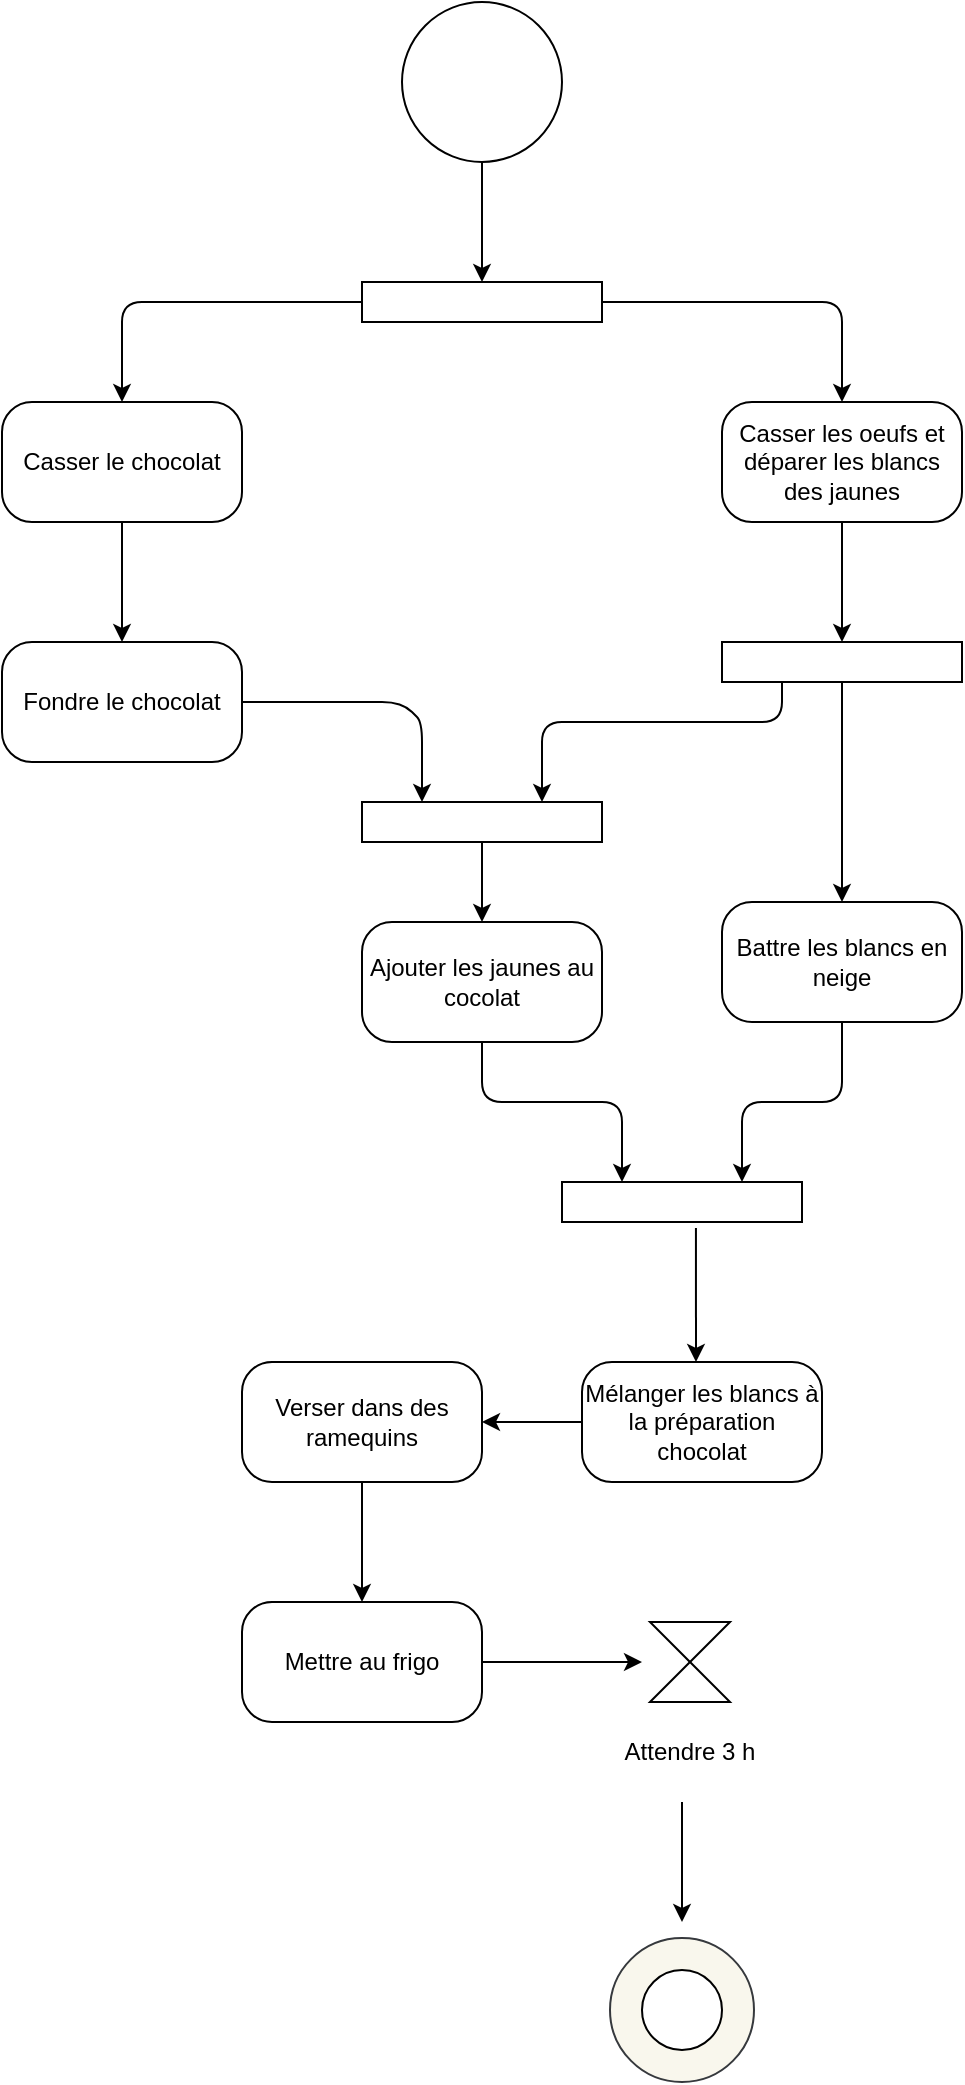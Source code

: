 <mxfile>
    <diagram id="stD2zKisQYCZOSWA65sP" name="Page-1">
        <mxGraphModel dx="725" dy="1327" grid="1" gridSize="10" guides="1" tooltips="1" connect="1" arrows="1" fold="1" page="1" pageScale="1" pageWidth="827" pageHeight="1169" math="0" shadow="0">
            <root>
                <mxCell id="0"/>
                <mxCell id="1" parent="0"/>
                <mxCell id="2" value="" style="ellipse;whiteSpace=wrap;html=1;aspect=fixed;" vertex="1" parent="1">
                    <mxGeometry x="280" y="40" width="80" height="80" as="geometry"/>
                </mxCell>
                <mxCell id="3" value="" style="rounded=0;whiteSpace=wrap;html=1;" vertex="1" parent="1">
                    <mxGeometry x="260" y="180" width="120" height="20" as="geometry"/>
                </mxCell>
                <mxCell id="4" value="" style="endArrow=classic;html=1;entryX=0.5;entryY=0;entryDx=0;entryDy=0;exitX=0.5;exitY=1;exitDx=0;exitDy=0;" edge="1" parent="1" source="2" target="3">
                    <mxGeometry width="50" height="50" relative="1" as="geometry">
                        <mxPoint x="290" y="600" as="sourcePoint"/>
                        <mxPoint x="340" y="550" as="targetPoint"/>
                    </mxGeometry>
                </mxCell>
                <mxCell id="5" value="Casser le chocolat" style="rounded=1;whiteSpace=wrap;html=1;arcSize=25;" vertex="1" parent="1">
                    <mxGeometry x="80" y="240" width="120" height="60" as="geometry"/>
                </mxCell>
                <mxCell id="6" value="Casser les oeufs et déparer les blancs des jaunes" style="rounded=1;whiteSpace=wrap;html=1;arcSize=25;" vertex="1" parent="1">
                    <mxGeometry x="440" y="240" width="120" height="60" as="geometry"/>
                </mxCell>
                <mxCell id="7" value="" style="endArrow=classic;html=1;entryX=0.5;entryY=0;entryDx=0;entryDy=0;exitX=0;exitY=0.5;exitDx=0;exitDy=0;" edge="1" parent="1" source="3" target="5">
                    <mxGeometry width="50" height="50" relative="1" as="geometry">
                        <mxPoint x="290" y="600" as="sourcePoint"/>
                        <mxPoint x="340" y="550" as="targetPoint"/>
                        <Array as="points">
                            <mxPoint x="140" y="190"/>
                            <mxPoint x="140" y="220"/>
                        </Array>
                    </mxGeometry>
                </mxCell>
                <mxCell id="8" value="" style="endArrow=classic;html=1;entryX=0.5;entryY=0;entryDx=0;entryDy=0;exitX=1;exitY=0.5;exitDx=0;exitDy=0;" edge="1" parent="1" source="3" target="6">
                    <mxGeometry width="50" height="50" relative="1" as="geometry">
                        <mxPoint x="320" y="200" as="sourcePoint"/>
                        <mxPoint x="150" y="250" as="targetPoint"/>
                        <Array as="points">
                            <mxPoint x="500" y="190"/>
                            <mxPoint x="500" y="220"/>
                        </Array>
                    </mxGeometry>
                </mxCell>
                <mxCell id="9" value="Fondre le chocolat" style="rounded=1;whiteSpace=wrap;html=1;arcSize=25;" vertex="1" parent="1">
                    <mxGeometry x="80" y="360" width="120" height="60" as="geometry"/>
                </mxCell>
                <mxCell id="10" value="" style="endArrow=classic;html=1;exitX=0.5;exitY=1;exitDx=0;exitDy=0;" edge="1" parent="1" source="5" target="9">
                    <mxGeometry width="50" height="50" relative="1" as="geometry">
                        <mxPoint x="290" y="600" as="sourcePoint"/>
                        <mxPoint x="340" y="550" as="targetPoint"/>
                    </mxGeometry>
                </mxCell>
                <mxCell id="11" value="" style="endArrow=classic;html=1;exitX=0.5;exitY=1;exitDx=0;exitDy=0;" edge="1" parent="1" source="6">
                    <mxGeometry width="50" height="50" relative="1" as="geometry">
                        <mxPoint x="290" y="580" as="sourcePoint"/>
                        <mxPoint x="500" y="360" as="targetPoint"/>
                    </mxGeometry>
                </mxCell>
                <mxCell id="12" value="" style="rounded=0;whiteSpace=wrap;html=1;" vertex="1" parent="1">
                    <mxGeometry x="440" y="360" width="120" height="20" as="geometry"/>
                </mxCell>
                <mxCell id="13" value="" style="endArrow=classic;html=1;exitX=0.25;exitY=1;exitDx=0;exitDy=0;entryX=0.75;entryY=0;entryDx=0;entryDy=0;" edge="1" parent="1" source="12" target="14">
                    <mxGeometry width="50" height="50" relative="1" as="geometry">
                        <mxPoint x="290" y="580" as="sourcePoint"/>
                        <mxPoint x="340" y="530" as="targetPoint"/>
                        <Array as="points">
                            <mxPoint x="470" y="400"/>
                            <mxPoint x="350" y="400"/>
                        </Array>
                    </mxGeometry>
                </mxCell>
                <mxCell id="14" value="" style="rounded=0;whiteSpace=wrap;html=1;" vertex="1" parent="1">
                    <mxGeometry x="260" y="440" width="120" height="20" as="geometry"/>
                </mxCell>
                <mxCell id="15" value="" style="endArrow=classic;html=1;exitX=1;exitY=0.5;exitDx=0;exitDy=0;entryX=0.25;entryY=0;entryDx=0;entryDy=0;" edge="1" parent="1" source="9" target="14">
                    <mxGeometry width="50" height="50" relative="1" as="geometry">
                        <mxPoint x="480" y="390" as="sourcePoint"/>
                        <mxPoint x="360" y="450" as="targetPoint"/>
                        <Array as="points">
                            <mxPoint x="280" y="390"/>
                            <mxPoint x="290" y="400"/>
                        </Array>
                    </mxGeometry>
                </mxCell>
                <mxCell id="16" value="Battre les blancs en neige" style="rounded=1;whiteSpace=wrap;html=1;arcSize=25;" vertex="1" parent="1">
                    <mxGeometry x="440" y="490" width="120" height="60" as="geometry"/>
                </mxCell>
                <mxCell id="17" value="" style="endArrow=classic;html=1;entryX=0.5;entryY=0;entryDx=0;entryDy=0;exitX=0.5;exitY=1;exitDx=0;exitDy=0;" edge="1" parent="1" source="12" target="16">
                    <mxGeometry width="50" height="50" relative="1" as="geometry">
                        <mxPoint x="290" y="580" as="sourcePoint"/>
                        <mxPoint x="340" y="530" as="targetPoint"/>
                    </mxGeometry>
                </mxCell>
                <mxCell id="18" value="Ajouter les jaunes au cocolat" style="rounded=1;whiteSpace=wrap;html=1;arcSize=25;" vertex="1" parent="1">
                    <mxGeometry x="260" y="500" width="120" height="60" as="geometry"/>
                </mxCell>
                <mxCell id="19" value="" style="endArrow=classic;html=1;exitX=0.5;exitY=1;exitDx=0;exitDy=0;entryX=0.5;entryY=0;entryDx=0;entryDy=0;" edge="1" parent="1" source="14" target="18">
                    <mxGeometry width="50" height="50" relative="1" as="geometry">
                        <mxPoint x="290" y="580" as="sourcePoint"/>
                        <mxPoint x="340" y="530" as="targetPoint"/>
                    </mxGeometry>
                </mxCell>
                <mxCell id="20" value="" style="rounded=0;whiteSpace=wrap;html=1;" vertex="1" parent="1">
                    <mxGeometry x="360" y="630" width="120" height="20" as="geometry"/>
                </mxCell>
                <mxCell id="21" value="" style="endArrow=classic;html=1;entryX=0.25;entryY=0;entryDx=0;entryDy=0;exitX=0.5;exitY=1;exitDx=0;exitDy=0;" edge="1" parent="1" source="18" target="20">
                    <mxGeometry width="50" height="50" relative="1" as="geometry">
                        <mxPoint x="290" y="580" as="sourcePoint"/>
                        <mxPoint x="340" y="530" as="targetPoint"/>
                        <Array as="points">
                            <mxPoint x="320" y="590"/>
                            <mxPoint x="390" y="590"/>
                        </Array>
                    </mxGeometry>
                </mxCell>
                <mxCell id="22" value="" style="endArrow=classic;html=1;entryX=0.75;entryY=0;entryDx=0;entryDy=0;exitX=0.5;exitY=1;exitDx=0;exitDy=0;" edge="1" parent="1" source="16" target="20">
                    <mxGeometry width="50" height="50" relative="1" as="geometry">
                        <mxPoint x="290" y="580" as="sourcePoint"/>
                        <mxPoint x="340" y="530" as="targetPoint"/>
                        <Array as="points">
                            <mxPoint x="500" y="590"/>
                            <mxPoint x="450" y="590"/>
                        </Array>
                    </mxGeometry>
                </mxCell>
                <mxCell id="23" value="" style="endArrow=classic;html=1;exitX=0.558;exitY=1.15;exitDx=0;exitDy=0;exitPerimeter=0;" edge="1" parent="1" source="20">
                    <mxGeometry width="50" height="50" relative="1" as="geometry">
                        <mxPoint x="290" y="580" as="sourcePoint"/>
                        <mxPoint x="427" y="720" as="targetPoint"/>
                    </mxGeometry>
                </mxCell>
                <mxCell id="24" value="Mélanger les blancs à la préparation chocolat" style="rounded=1;whiteSpace=wrap;html=1;arcSize=25;" vertex="1" parent="1">
                    <mxGeometry x="370" y="720" width="120" height="60" as="geometry"/>
                </mxCell>
                <mxCell id="25" value="" style="endArrow=classic;html=1;exitX=0;exitY=0.5;exitDx=0;exitDy=0;" edge="1" parent="1" source="24">
                    <mxGeometry width="50" height="50" relative="1" as="geometry">
                        <mxPoint x="290" y="560" as="sourcePoint"/>
                        <mxPoint x="320" y="750" as="targetPoint"/>
                    </mxGeometry>
                </mxCell>
                <mxCell id="26" value="Verser dans des ramequins" style="rounded=1;whiteSpace=wrap;html=1;arcSize=25;" vertex="1" parent="1">
                    <mxGeometry x="200" y="720" width="120" height="60" as="geometry"/>
                </mxCell>
                <mxCell id="27" value="" style="endArrow=classic;html=1;exitX=0.5;exitY=1;exitDx=0;exitDy=0;" edge="1" parent="1" source="26">
                    <mxGeometry width="50" height="50" relative="1" as="geometry">
                        <mxPoint x="290" y="570" as="sourcePoint"/>
                        <mxPoint x="260" y="840" as="targetPoint"/>
                    </mxGeometry>
                </mxCell>
                <mxCell id="28" value="Mettre au frigo" style="rounded=1;whiteSpace=wrap;html=1;arcSize=25;" vertex="1" parent="1">
                    <mxGeometry x="200" y="840" width="120" height="60" as="geometry"/>
                </mxCell>
                <mxCell id="29" value="" style="endArrow=classic;html=1;exitX=1;exitY=0.5;exitDx=0;exitDy=0;" edge="1" parent="1" source="28">
                    <mxGeometry width="50" height="50" relative="1" as="geometry">
                        <mxPoint x="290" y="580" as="sourcePoint"/>
                        <mxPoint x="400" y="870" as="targetPoint"/>
                    </mxGeometry>
                </mxCell>
                <mxCell id="30" value="" style="triangle;whiteSpace=wrap;html=1;rotation=90;" vertex="1" parent="1">
                    <mxGeometry x="414" y="840" width="20" height="40" as="geometry"/>
                </mxCell>
                <mxCell id="31" value="" style="triangle;whiteSpace=wrap;html=1;rotation=-90;" vertex="1" parent="1">
                    <mxGeometry x="414" y="860" width="20" height="40" as="geometry"/>
                </mxCell>
                <mxCell id="32" value="Attendre 3 h" style="text;strokeColor=none;align=center;fillColor=none;html=1;verticalAlign=middle;whiteSpace=wrap;rounded=0;" vertex="1" parent="1">
                    <mxGeometry x="386" y="900" width="76" height="30" as="geometry"/>
                </mxCell>
                <mxCell id="33" value="" style="endArrow=classic;html=1;" edge="1" parent="1">
                    <mxGeometry width="50" height="50" relative="1" as="geometry">
                        <mxPoint x="420" y="940" as="sourcePoint"/>
                        <mxPoint x="420" y="1000" as="targetPoint"/>
                    </mxGeometry>
                </mxCell>
                <mxCell id="35" value="" style="ellipse;whiteSpace=wrap;html=1;aspect=fixed;fillColor=#f9f7ed;strokeColor=#36393d;" vertex="1" parent="1">
                    <mxGeometry x="384" y="1008" width="72" height="72" as="geometry"/>
                </mxCell>
                <mxCell id="34" value="" style="ellipse;whiteSpace=wrap;html=1;aspect=fixed;" vertex="1" parent="1">
                    <mxGeometry x="400" y="1024" width="40" height="40" as="geometry"/>
                </mxCell>
            </root>
        </mxGraphModel>
    </diagram>
</mxfile>